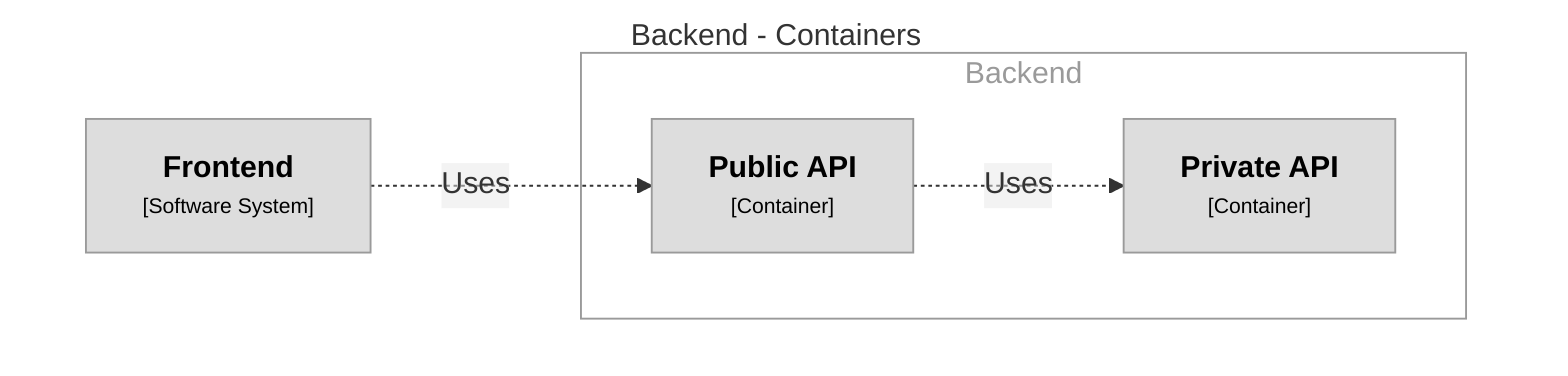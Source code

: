 graph TB
  linkStyle default fill:#ffffff

  subgraph diagram ["Backend - Containers"]
    style diagram fill:#ffffff,stroke:#ffffff

    7["<div style='font-weight: bold'>Frontend</div><div style='font-size: 70%; margin-top: 0px'>[Software System]</div>"]
    style 7 fill:#dddddd,stroke:#9a9a9a,color:#000000

    subgraph 1 ["Backend"]
      style 1 fill:#ffffff,stroke:#9a9a9a,color:#9a9a9a

      2["<div style='font-weight: bold'>Private API</div><div style='font-size: 70%; margin-top: 0px'>[Container]</div>"]
      style 2 fill:#dddddd,stroke:#9a9a9a,color:#000000
      4["<div style='font-weight: bold'>Public API</div><div style='font-size: 70%; margin-top: 0px'>[Container]</div>"]
      style 4 fill:#dddddd,stroke:#9a9a9a,color:#000000
    end

    4-. "<div>Uses</div><div style='font-size: 70%'></div>" .->2
    7-. "<div>Uses</div><div style='font-size: 70%'></div>" .->4
  end